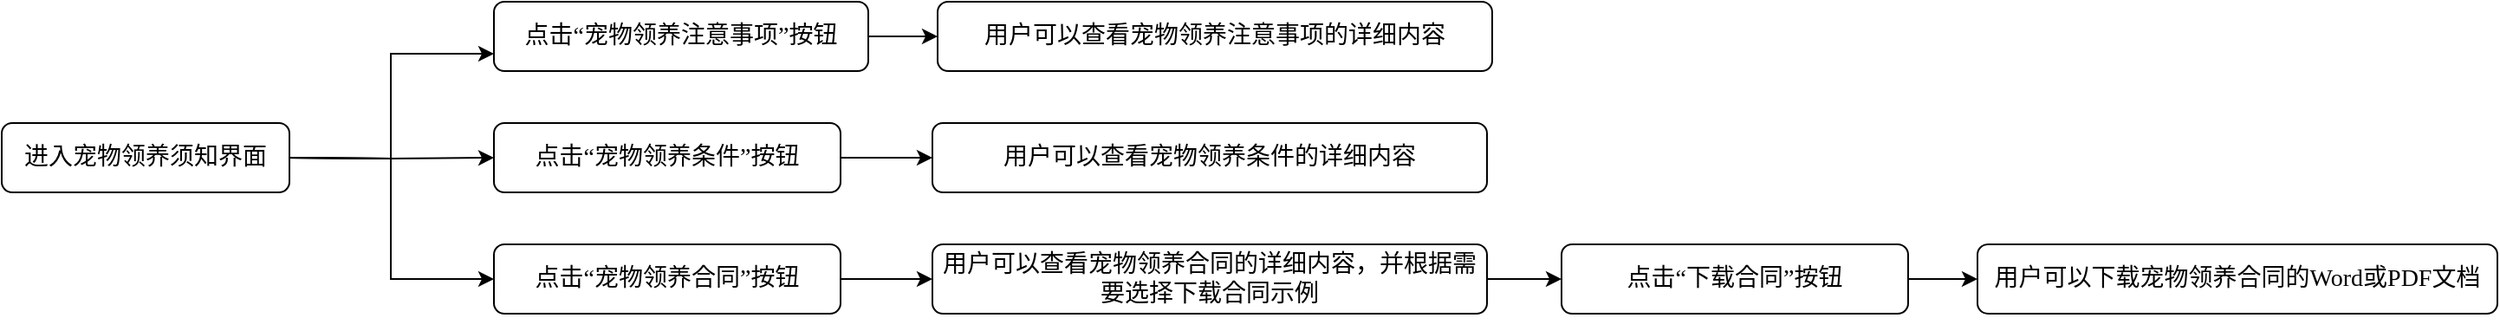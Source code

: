 <mxfile version="24.7.5">
  <diagram id="C5RBs43oDa-KdzZeNtuy" name="Page-1">
    <mxGraphModel dx="1427" dy="613" grid="1" gridSize="10" guides="1" tooltips="1" connect="1" arrows="1" fold="1" page="1" pageScale="1" pageWidth="827" pageHeight="1169" math="0" shadow="0">
      <root>
        <mxCell id="WIyWlLk6GJQsqaUBKTNV-0" />
        <mxCell id="WIyWlLk6GJQsqaUBKTNV-1" parent="WIyWlLk6GJQsqaUBKTNV-0" />
        <mxCell id="0l1ZDfQz6t6TS9JeDwpR-8" style="edgeStyle=orthogonalEdgeStyle;rounded=0;orthogonalLoop=1;jettySize=auto;html=1;exitX=1;exitY=0.5;exitDx=0;exitDy=0;entryX=0;entryY=0.75;entryDx=0;entryDy=0;" parent="WIyWlLk6GJQsqaUBKTNV-1" target="0l1ZDfQz6t6TS9JeDwpR-1" edge="1">
          <mxGeometry relative="1" as="geometry">
            <mxPoint x="134" y="310" as="sourcePoint" />
          </mxGeometry>
        </mxCell>
        <mxCell id="0l1ZDfQz6t6TS9JeDwpR-9" style="edgeStyle=orthogonalEdgeStyle;rounded=0;orthogonalLoop=1;jettySize=auto;html=1;exitX=1;exitY=0.5;exitDx=0;exitDy=0;entryX=0;entryY=0.5;entryDx=0;entryDy=0;" parent="WIyWlLk6GJQsqaUBKTNV-1" target="0l1ZDfQz6t6TS9JeDwpR-2" edge="1">
          <mxGeometry relative="1" as="geometry">
            <mxPoint x="134" y="310" as="sourcePoint" />
          </mxGeometry>
        </mxCell>
        <mxCell id="0l1ZDfQz6t6TS9JeDwpR-12" style="edgeStyle=orthogonalEdgeStyle;rounded=0;orthogonalLoop=1;jettySize=auto;html=1;exitX=1;exitY=0.5;exitDx=0;exitDy=0;entryX=0;entryY=0.5;entryDx=0;entryDy=0;" parent="WIyWlLk6GJQsqaUBKTNV-1" target="0l1ZDfQz6t6TS9JeDwpR-3" edge="1">
          <mxGeometry relative="1" as="geometry">
            <mxPoint x="134" y="310" as="sourcePoint" />
          </mxGeometry>
        </mxCell>
        <mxCell id="0l1ZDfQz6t6TS9JeDwpR-14" style="edgeStyle=orthogonalEdgeStyle;rounded=0;orthogonalLoop=1;jettySize=auto;html=1;exitX=1;exitY=0.5;exitDx=0;exitDy=0;entryX=0;entryY=0.5;entryDx=0;entryDy=0;" parent="WIyWlLk6GJQsqaUBKTNV-1" source="0l1ZDfQz6t6TS9JeDwpR-1" target="0l1ZDfQz6t6TS9JeDwpR-4" edge="1">
          <mxGeometry relative="1" as="geometry" />
        </mxCell>
        <mxCell id="0l1ZDfQz6t6TS9JeDwpR-1" value="&lt;p class=&quot;MsoNormal&quot;&gt;&lt;span style=&quot;mso-spacerun:&#39;yes&#39;;font-family:宋体;mso-ascii-font-family:Calibri;&lt;br/&gt;mso-hansi-font-family:Calibri;mso-bidi-font-family:&#39;Times New Roman&#39;;font-size:10.5pt;&lt;br/&gt;mso-font-kerning:1.0pt;&quot;&gt;&lt;font face=&quot;宋体&quot;&gt;点击&lt;/font&gt;&lt;font face=&quot;宋体&quot;&gt;“&lt;/font&gt;&lt;/span&gt;&lt;span style=&quot;font-family: 宋体; font-size: 10.5pt; background-color: initial;&quot;&gt;宠物领养注意事项&lt;/span&gt;&lt;span style=&quot;font-family: 宋体; font-size: 10.5pt; background-color: initial;&quot;&gt;”按钮&lt;/span&gt;&lt;/p&gt;" style="rounded=1;whiteSpace=wrap;html=1;fontSize=12;glass=0;strokeWidth=1;shadow=0;" parent="WIyWlLk6GJQsqaUBKTNV-1" vertex="1">
          <mxGeometry x="254" y="220" width="216" height="40" as="geometry" />
        </mxCell>
        <mxCell id="0l1ZDfQz6t6TS9JeDwpR-13" style="edgeStyle=orthogonalEdgeStyle;rounded=0;orthogonalLoop=1;jettySize=auto;html=1;exitX=1;exitY=0.5;exitDx=0;exitDy=0;" parent="WIyWlLk6GJQsqaUBKTNV-1" source="0l1ZDfQz6t6TS9JeDwpR-2" target="0l1ZDfQz6t6TS9JeDwpR-5" edge="1">
          <mxGeometry relative="1" as="geometry" />
        </mxCell>
        <mxCell id="0l1ZDfQz6t6TS9JeDwpR-2" value="&lt;p class=&quot;MsoNormal&quot;&gt;&lt;span style=&quot;mso-spacerun:&#39;yes&#39;;font-family:宋体;mso-ascii-font-family:Calibri;&lt;br/&gt;mso-hansi-font-family:Calibri;mso-bidi-font-family:&#39;Times New Roman&#39;;font-size:10.5pt;&lt;br/&gt;mso-font-kerning:1.0pt;&quot;&gt;&lt;font face=&quot;宋体&quot;&gt;点击&lt;/font&gt;&lt;font face=&quot;宋体&quot;&gt;“&lt;/font&gt;&lt;/span&gt;&lt;span style=&quot;font-family: 宋体; font-size: 10.5pt; background-color: initial;&quot;&gt;宠物领养条件&lt;/span&gt;&lt;span style=&quot;font-family: 宋体; font-size: 10.5pt; background-color: initial;&quot;&gt;”按钮&lt;/span&gt;&lt;/p&gt;" style="rounded=1;whiteSpace=wrap;html=1;fontSize=12;glass=0;strokeWidth=1;shadow=0;" parent="WIyWlLk6GJQsqaUBKTNV-1" vertex="1">
          <mxGeometry x="254" y="290" width="200" height="40" as="geometry" />
        </mxCell>
        <mxCell id="0l1ZDfQz6t6TS9JeDwpR-15" style="edgeStyle=orthogonalEdgeStyle;rounded=0;orthogonalLoop=1;jettySize=auto;html=1;exitX=1;exitY=0.5;exitDx=0;exitDy=0;" parent="WIyWlLk6GJQsqaUBKTNV-1" source="0l1ZDfQz6t6TS9JeDwpR-3" target="0l1ZDfQz6t6TS9JeDwpR-6" edge="1">
          <mxGeometry relative="1" as="geometry" />
        </mxCell>
        <mxCell id="0l1ZDfQz6t6TS9JeDwpR-3" value="&lt;p class=&quot;MsoNormal&quot;&gt;&lt;span style=&quot;mso-spacerun:&#39;yes&#39;;font-family:宋体;mso-ascii-font-family:Calibri;&lt;br/&gt;mso-hansi-font-family:Calibri;mso-bidi-font-family:&#39;Times New Roman&#39;;font-size:10.5pt;&lt;br/&gt;mso-font-kerning:1.0pt;&quot;&gt;&lt;font face=&quot;宋体&quot;&gt;点击&lt;/font&gt;&lt;font face=&quot;宋体&quot;&gt;“&lt;/font&gt;&lt;/span&gt;&lt;span style=&quot;font-family: 宋体; font-size: 10.5pt; background-color: initial;&quot;&gt;宠物领养合同&lt;/span&gt;&lt;span style=&quot;background-color: initial; font-family: 宋体; font-size: 10.5pt;&quot;&gt;”按钮&lt;/span&gt;&lt;/p&gt;" style="rounded=1;whiteSpace=wrap;html=1;fontSize=12;glass=0;strokeWidth=1;shadow=0;" parent="WIyWlLk6GJQsqaUBKTNV-1" vertex="1">
          <mxGeometry x="254" y="360" width="200" height="40" as="geometry" />
        </mxCell>
        <mxCell id="0l1ZDfQz6t6TS9JeDwpR-4" value="&lt;p class=&quot;MsoNormal&quot;&gt;&lt;span style=&quot;mso-spacerun:&#39;yes&#39;;font-family:宋体;mso-ascii-font-family:Calibri;&lt;br/&gt;mso-hansi-font-family:Calibri;mso-bidi-font-family:&#39;Times New Roman&#39;;font-size:10.5pt;&lt;br/&gt;mso-font-kerning:1.0pt;&quot;&gt;用户可以查看宠物领养注意事项的详细内容&lt;/span&gt;&lt;/p&gt;" style="rounded=1;whiteSpace=wrap;html=1;fontSize=12;glass=0;strokeWidth=1;shadow=0;" parent="WIyWlLk6GJQsqaUBKTNV-1" vertex="1">
          <mxGeometry x="510" y="220" width="320" height="40" as="geometry" />
        </mxCell>
        <mxCell id="0l1ZDfQz6t6TS9JeDwpR-5" value="&lt;p class=&quot;MsoNormal&quot;&gt;&lt;span style=&quot;mso-spacerun:&#39;yes&#39;;font-family:宋体;mso-ascii-font-family:Calibri;&lt;br/&gt;mso-hansi-font-family:Calibri;mso-bidi-font-family:&#39;Times New Roman&#39;;font-size:10.5pt;&lt;br/&gt;mso-font-kerning:1.0pt;&quot;&gt;用户可以查看宠物领养条件的详细内容&lt;/span&gt;&lt;/p&gt;" style="rounded=1;whiteSpace=wrap;html=1;fontSize=12;glass=0;strokeWidth=1;shadow=0;" parent="WIyWlLk6GJQsqaUBKTNV-1" vertex="1">
          <mxGeometry x="507" y="290" width="320" height="40" as="geometry" />
        </mxCell>
        <mxCell id="0l1ZDfQz6t6TS9JeDwpR-17" style="edgeStyle=orthogonalEdgeStyle;rounded=0;orthogonalLoop=1;jettySize=auto;html=1;exitX=1;exitY=0.5;exitDx=0;exitDy=0;entryX=0;entryY=0.5;entryDx=0;entryDy=0;" parent="WIyWlLk6GJQsqaUBKTNV-1" source="0l1ZDfQz6t6TS9JeDwpR-6" target="0l1ZDfQz6t6TS9JeDwpR-16" edge="1">
          <mxGeometry relative="1" as="geometry" />
        </mxCell>
        <mxCell id="0l1ZDfQz6t6TS9JeDwpR-6" value="&lt;p class=&quot;MsoNormal&quot;&gt;&lt;span style=&quot;mso-spacerun:&#39;yes&#39;;font-family:宋体;mso-ascii-font-family:Calibri;&lt;br/&gt;mso-hansi-font-family:Calibri;mso-bidi-font-family:&#39;Times New Roman&#39;;font-size:10.5pt;&lt;br/&gt;mso-font-kerning:1.0pt;&quot;&gt;用户可以查看宠物领养合同的详细内容，并根据需要选择下载合同示例&lt;/span&gt;&lt;/p&gt;" style="rounded=1;whiteSpace=wrap;html=1;fontSize=12;glass=0;strokeWidth=1;shadow=0;" parent="WIyWlLk6GJQsqaUBKTNV-1" vertex="1">
          <mxGeometry x="507" y="360" width="320" height="40" as="geometry" />
        </mxCell>
        <mxCell id="0l1ZDfQz6t6TS9JeDwpR-19" style="edgeStyle=orthogonalEdgeStyle;rounded=0;orthogonalLoop=1;jettySize=auto;html=1;exitX=1;exitY=0.5;exitDx=0;exitDy=0;" parent="WIyWlLk6GJQsqaUBKTNV-1" source="0l1ZDfQz6t6TS9JeDwpR-16" target="0l1ZDfQz6t6TS9JeDwpR-18" edge="1">
          <mxGeometry relative="1" as="geometry" />
        </mxCell>
        <mxCell id="0l1ZDfQz6t6TS9JeDwpR-16" value="&lt;p class=&quot;MsoNormal&quot;&gt;&lt;span style=&quot;mso-spacerun:&#39;yes&#39;;font-family:宋体;mso-ascii-font-family:Calibri;&lt;br/&gt;mso-hansi-font-family:Calibri;mso-bidi-font-family:&#39;Times New Roman&#39;;font-size:10.5pt;&lt;br/&gt;mso-font-kerning:1.0pt;&quot;&gt;&lt;font face=&quot;宋体&quot;&gt;点击&lt;/font&gt;&lt;font face=&quot;宋体&quot;&gt;“下载&lt;/font&gt;&lt;/span&gt;&lt;span style=&quot;font-family: 宋体; font-size: 10.5pt; background-color: initial;&quot;&gt;合同&lt;/span&gt;&lt;span style=&quot;background-color: initial; font-family: 宋体; font-size: 10.5pt;&quot;&gt;”按钮&lt;/span&gt;&lt;/p&gt;" style="rounded=1;whiteSpace=wrap;html=1;fontSize=12;glass=0;strokeWidth=1;shadow=0;" parent="WIyWlLk6GJQsqaUBKTNV-1" vertex="1">
          <mxGeometry x="870" y="360" width="200" height="40" as="geometry" />
        </mxCell>
        <mxCell id="0l1ZDfQz6t6TS9JeDwpR-18" value="&lt;p class=&quot;MsoNormal&quot;&gt;&lt;span style=&quot;mso-spacerun:&#39;yes&#39;;font-family:宋体;mso-ascii-font-family:Calibri;&lt;br/&gt;mso-hansi-font-family:Calibri;mso-bidi-font-family:&#39;Times New Roman&#39;;font-size:10.5pt;&lt;br/&gt;mso-font-kerning:1.0pt;&quot;&gt;&lt;font face=&quot;宋体&quot;&gt;用户可以下载宠物领养合同的&lt;/font&gt;&lt;font face=&quot;Calibri&quot;&gt;Word&lt;/font&gt;&lt;font face=&quot;宋体&quot;&gt;或&lt;/font&gt;&lt;font face=&quot;Calibri&quot;&gt;PDF&lt;/font&gt;&lt;font face=&quot;宋体&quot;&gt;文档&lt;/font&gt;&lt;/span&gt;&lt;/p&gt;" style="rounded=1;whiteSpace=wrap;html=1;fontSize=12;glass=0;strokeWidth=1;shadow=0;" parent="WIyWlLk6GJQsqaUBKTNV-1" vertex="1">
          <mxGeometry x="1110" y="360" width="300" height="40" as="geometry" />
        </mxCell>
        <mxCell id="bMRF-yodF0ELmrQx3sRd-0" value="&lt;p class=&quot;MsoNormal&quot;&gt;&lt;font face=&quot;宋体&quot;&gt;&lt;span style=&quot;font-size: 14px;&quot;&gt;进入宠物领养须知界面&lt;/span&gt;&lt;/font&gt;&lt;/p&gt;" style="rounded=1;whiteSpace=wrap;html=1;fontSize=12;glass=0;strokeWidth=1;shadow=0;" vertex="1" parent="WIyWlLk6GJQsqaUBKTNV-1">
          <mxGeometry x="-30" y="290" width="166" height="40" as="geometry" />
        </mxCell>
      </root>
    </mxGraphModel>
  </diagram>
</mxfile>
